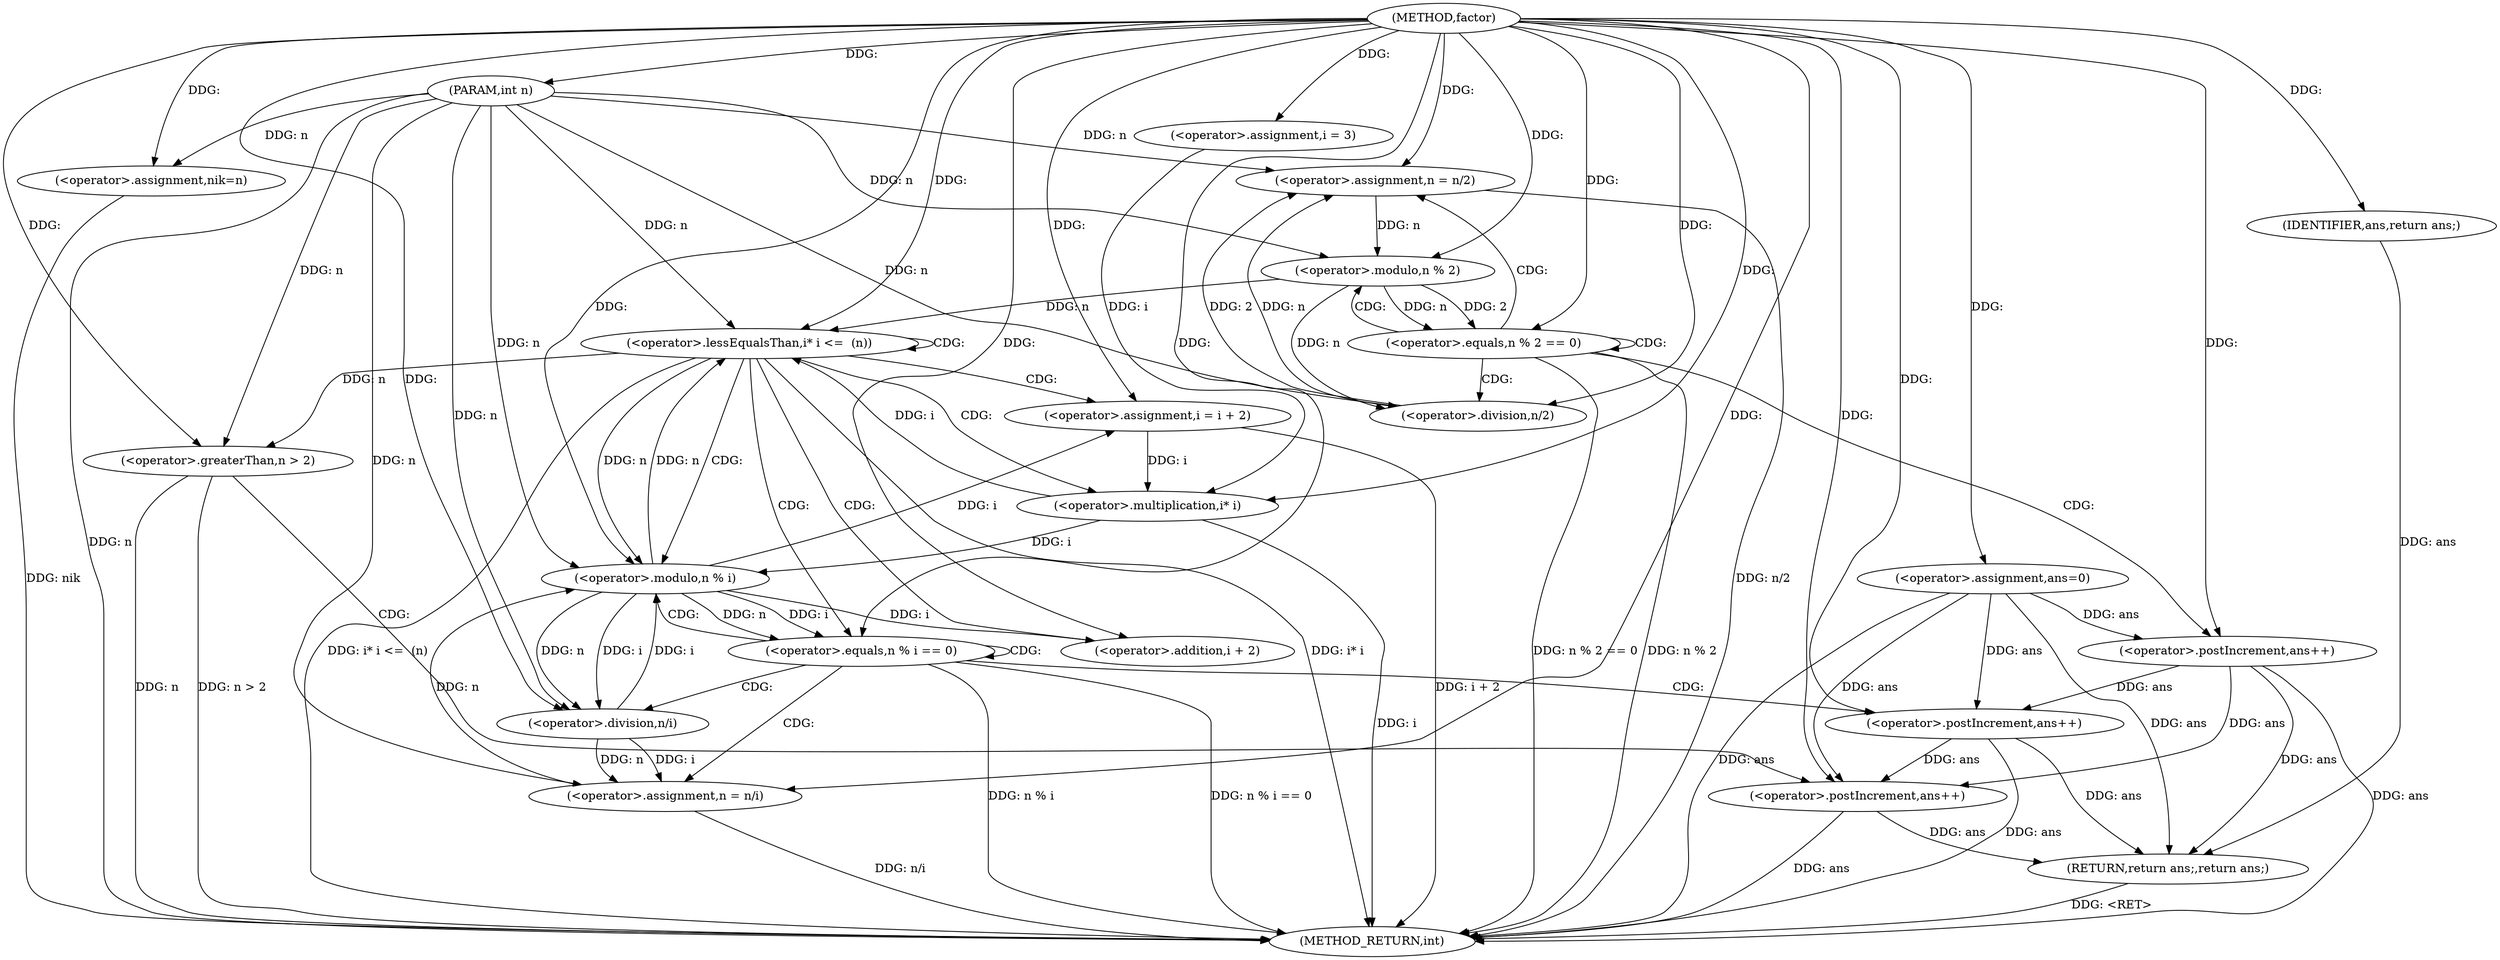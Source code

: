 digraph "factor" {  
"1000160" [label = "(METHOD,factor)" ]
"1000224" [label = "(METHOD_RETURN,int)" ]
"1000161" [label = "(PARAM,int n)" ]
"1000164" [label = "(<operator>.assignment,nik=n)" ]
"1000168" [label = "(<operator>.assignment,ans=0)" ]
"1000222" [label = "(RETURN,return ans;,return ans;)" ]
"1000173" [label = "(<operator>.equals,n % 2 == 0)" ]
"1000188" [label = "(<operator>.assignment,i = 3)" ]
"1000191" [label = "(<operator>.lessEqualsThan,i* i <=  (n))" ]
"1000196" [label = "(<operator>.assignment,i = i + 2)" ]
"1000217" [label = "(<operator>.greaterThan,n > 2)" ]
"1000220" [label = "(<operator>.postIncrement,ans++)" ]
"1000223" [label = "(IDENTIFIER,ans,return ans;)" ]
"1000179" [label = "(<operator>.postIncrement,ans++)" ]
"1000181" [label = "(<operator>.assignment,n = n/2)" ]
"1000174" [label = "(<operator>.modulo,n % 2)" ]
"1000192" [label = "(<operator>.multiplication,i* i)" ]
"1000198" [label = "(<operator>.addition,i + 2)" ]
"1000203" [label = "(<operator>.equals,n % i == 0)" ]
"1000183" [label = "(<operator>.division,n/2)" ]
"1000209" [label = "(<operator>.postIncrement,ans++)" ]
"1000211" [label = "(<operator>.assignment,n = n/i)" ]
"1000204" [label = "(<operator>.modulo,n % i)" ]
"1000213" [label = "(<operator>.division,n/i)" ]
  "1000161" -> "1000224"  [ label = "DDG: n"] 
  "1000164" -> "1000224"  [ label = "DDG: nik"] 
  "1000168" -> "1000224"  [ label = "DDG: ans"] 
  "1000173" -> "1000224"  [ label = "DDG: n % 2"] 
  "1000173" -> "1000224"  [ label = "DDG: n % 2 == 0"] 
  "1000192" -> "1000224"  [ label = "DDG: i"] 
  "1000191" -> "1000224"  [ label = "DDG: i* i"] 
  "1000191" -> "1000224"  [ label = "DDG: i* i <=  (n)"] 
  "1000217" -> "1000224"  [ label = "DDG: n"] 
  "1000217" -> "1000224"  [ label = "DDG: n > 2"] 
  "1000220" -> "1000224"  [ label = "DDG: ans"] 
  "1000203" -> "1000224"  [ label = "DDG: n % i"] 
  "1000203" -> "1000224"  [ label = "DDG: n % i == 0"] 
  "1000196" -> "1000224"  [ label = "DDG: i + 2"] 
  "1000209" -> "1000224"  [ label = "DDG: ans"] 
  "1000211" -> "1000224"  [ label = "DDG: n/i"] 
  "1000179" -> "1000224"  [ label = "DDG: ans"] 
  "1000181" -> "1000224"  [ label = "DDG: n/2"] 
  "1000222" -> "1000224"  [ label = "DDG: <RET>"] 
  "1000160" -> "1000161"  [ label = "DDG: "] 
  "1000161" -> "1000164"  [ label = "DDG: n"] 
  "1000160" -> "1000164"  [ label = "DDG: "] 
  "1000160" -> "1000168"  [ label = "DDG: "] 
  "1000223" -> "1000222"  [ label = "DDG: ans"] 
  "1000168" -> "1000222"  [ label = "DDG: ans"] 
  "1000220" -> "1000222"  [ label = "DDG: ans"] 
  "1000209" -> "1000222"  [ label = "DDG: ans"] 
  "1000179" -> "1000222"  [ label = "DDG: ans"] 
  "1000160" -> "1000188"  [ label = "DDG: "] 
  "1000160" -> "1000196"  [ label = "DDG: "] 
  "1000204" -> "1000196"  [ label = "DDG: i"] 
  "1000160" -> "1000223"  [ label = "DDG: "] 
  "1000174" -> "1000173"  [ label = "DDG: 2"] 
  "1000174" -> "1000173"  [ label = "DDG: n"] 
  "1000160" -> "1000173"  [ label = "DDG: "] 
  "1000183" -> "1000181"  [ label = "DDG: n"] 
  "1000183" -> "1000181"  [ label = "DDG: 2"] 
  "1000192" -> "1000191"  [ label = "DDG: i"] 
  "1000174" -> "1000191"  [ label = "DDG: n"] 
  "1000204" -> "1000191"  [ label = "DDG: n"] 
  "1000161" -> "1000191"  [ label = "DDG: n"] 
  "1000160" -> "1000191"  [ label = "DDG: "] 
  "1000191" -> "1000217"  [ label = "DDG: n"] 
  "1000161" -> "1000217"  [ label = "DDG: n"] 
  "1000160" -> "1000217"  [ label = "DDG: "] 
  "1000168" -> "1000220"  [ label = "DDG: ans"] 
  "1000209" -> "1000220"  [ label = "DDG: ans"] 
  "1000179" -> "1000220"  [ label = "DDG: ans"] 
  "1000160" -> "1000220"  [ label = "DDG: "] 
  "1000181" -> "1000174"  [ label = "DDG: n"] 
  "1000161" -> "1000174"  [ label = "DDG: n"] 
  "1000160" -> "1000174"  [ label = "DDG: "] 
  "1000168" -> "1000179"  [ label = "DDG: ans"] 
  "1000160" -> "1000179"  [ label = "DDG: "] 
  "1000161" -> "1000181"  [ label = "DDG: n"] 
  "1000160" -> "1000181"  [ label = "DDG: "] 
  "1000188" -> "1000192"  [ label = "DDG: i"] 
  "1000196" -> "1000192"  [ label = "DDG: i"] 
  "1000160" -> "1000192"  [ label = "DDG: "] 
  "1000204" -> "1000198"  [ label = "DDG: i"] 
  "1000160" -> "1000198"  [ label = "DDG: "] 
  "1000174" -> "1000183"  [ label = "DDG: n"] 
  "1000161" -> "1000183"  [ label = "DDG: n"] 
  "1000160" -> "1000183"  [ label = "DDG: "] 
  "1000204" -> "1000203"  [ label = "DDG: i"] 
  "1000204" -> "1000203"  [ label = "DDG: n"] 
  "1000160" -> "1000203"  [ label = "DDG: "] 
  "1000213" -> "1000211"  [ label = "DDG: i"] 
  "1000213" -> "1000211"  [ label = "DDG: n"] 
  "1000191" -> "1000204"  [ label = "DDG: n"] 
  "1000211" -> "1000204"  [ label = "DDG: n"] 
  "1000161" -> "1000204"  [ label = "DDG: n"] 
  "1000160" -> "1000204"  [ label = "DDG: "] 
  "1000192" -> "1000204"  [ label = "DDG: i"] 
  "1000213" -> "1000204"  [ label = "DDG: i"] 
  "1000168" -> "1000209"  [ label = "DDG: ans"] 
  "1000179" -> "1000209"  [ label = "DDG: ans"] 
  "1000160" -> "1000209"  [ label = "DDG: "] 
  "1000161" -> "1000211"  [ label = "DDG: n"] 
  "1000160" -> "1000211"  [ label = "DDG: "] 
  "1000204" -> "1000213"  [ label = "DDG: n"] 
  "1000161" -> "1000213"  [ label = "DDG: n"] 
  "1000160" -> "1000213"  [ label = "DDG: "] 
  "1000204" -> "1000213"  [ label = "DDG: i"] 
  "1000173" -> "1000174"  [ label = "CDG: "] 
  "1000173" -> "1000173"  [ label = "CDG: "] 
  "1000173" -> "1000179"  [ label = "CDG: "] 
  "1000173" -> "1000183"  [ label = "CDG: "] 
  "1000173" -> "1000181"  [ label = "CDG: "] 
  "1000191" -> "1000203"  [ label = "CDG: "] 
  "1000191" -> "1000191"  [ label = "CDG: "] 
  "1000191" -> "1000192"  [ label = "CDG: "] 
  "1000191" -> "1000198"  [ label = "CDG: "] 
  "1000191" -> "1000204"  [ label = "CDG: "] 
  "1000191" -> "1000196"  [ label = "CDG: "] 
  "1000217" -> "1000220"  [ label = "CDG: "] 
  "1000203" -> "1000211"  [ label = "CDG: "] 
  "1000203" -> "1000203"  [ label = "CDG: "] 
  "1000203" -> "1000213"  [ label = "CDG: "] 
  "1000203" -> "1000209"  [ label = "CDG: "] 
  "1000203" -> "1000204"  [ label = "CDG: "] 
}
